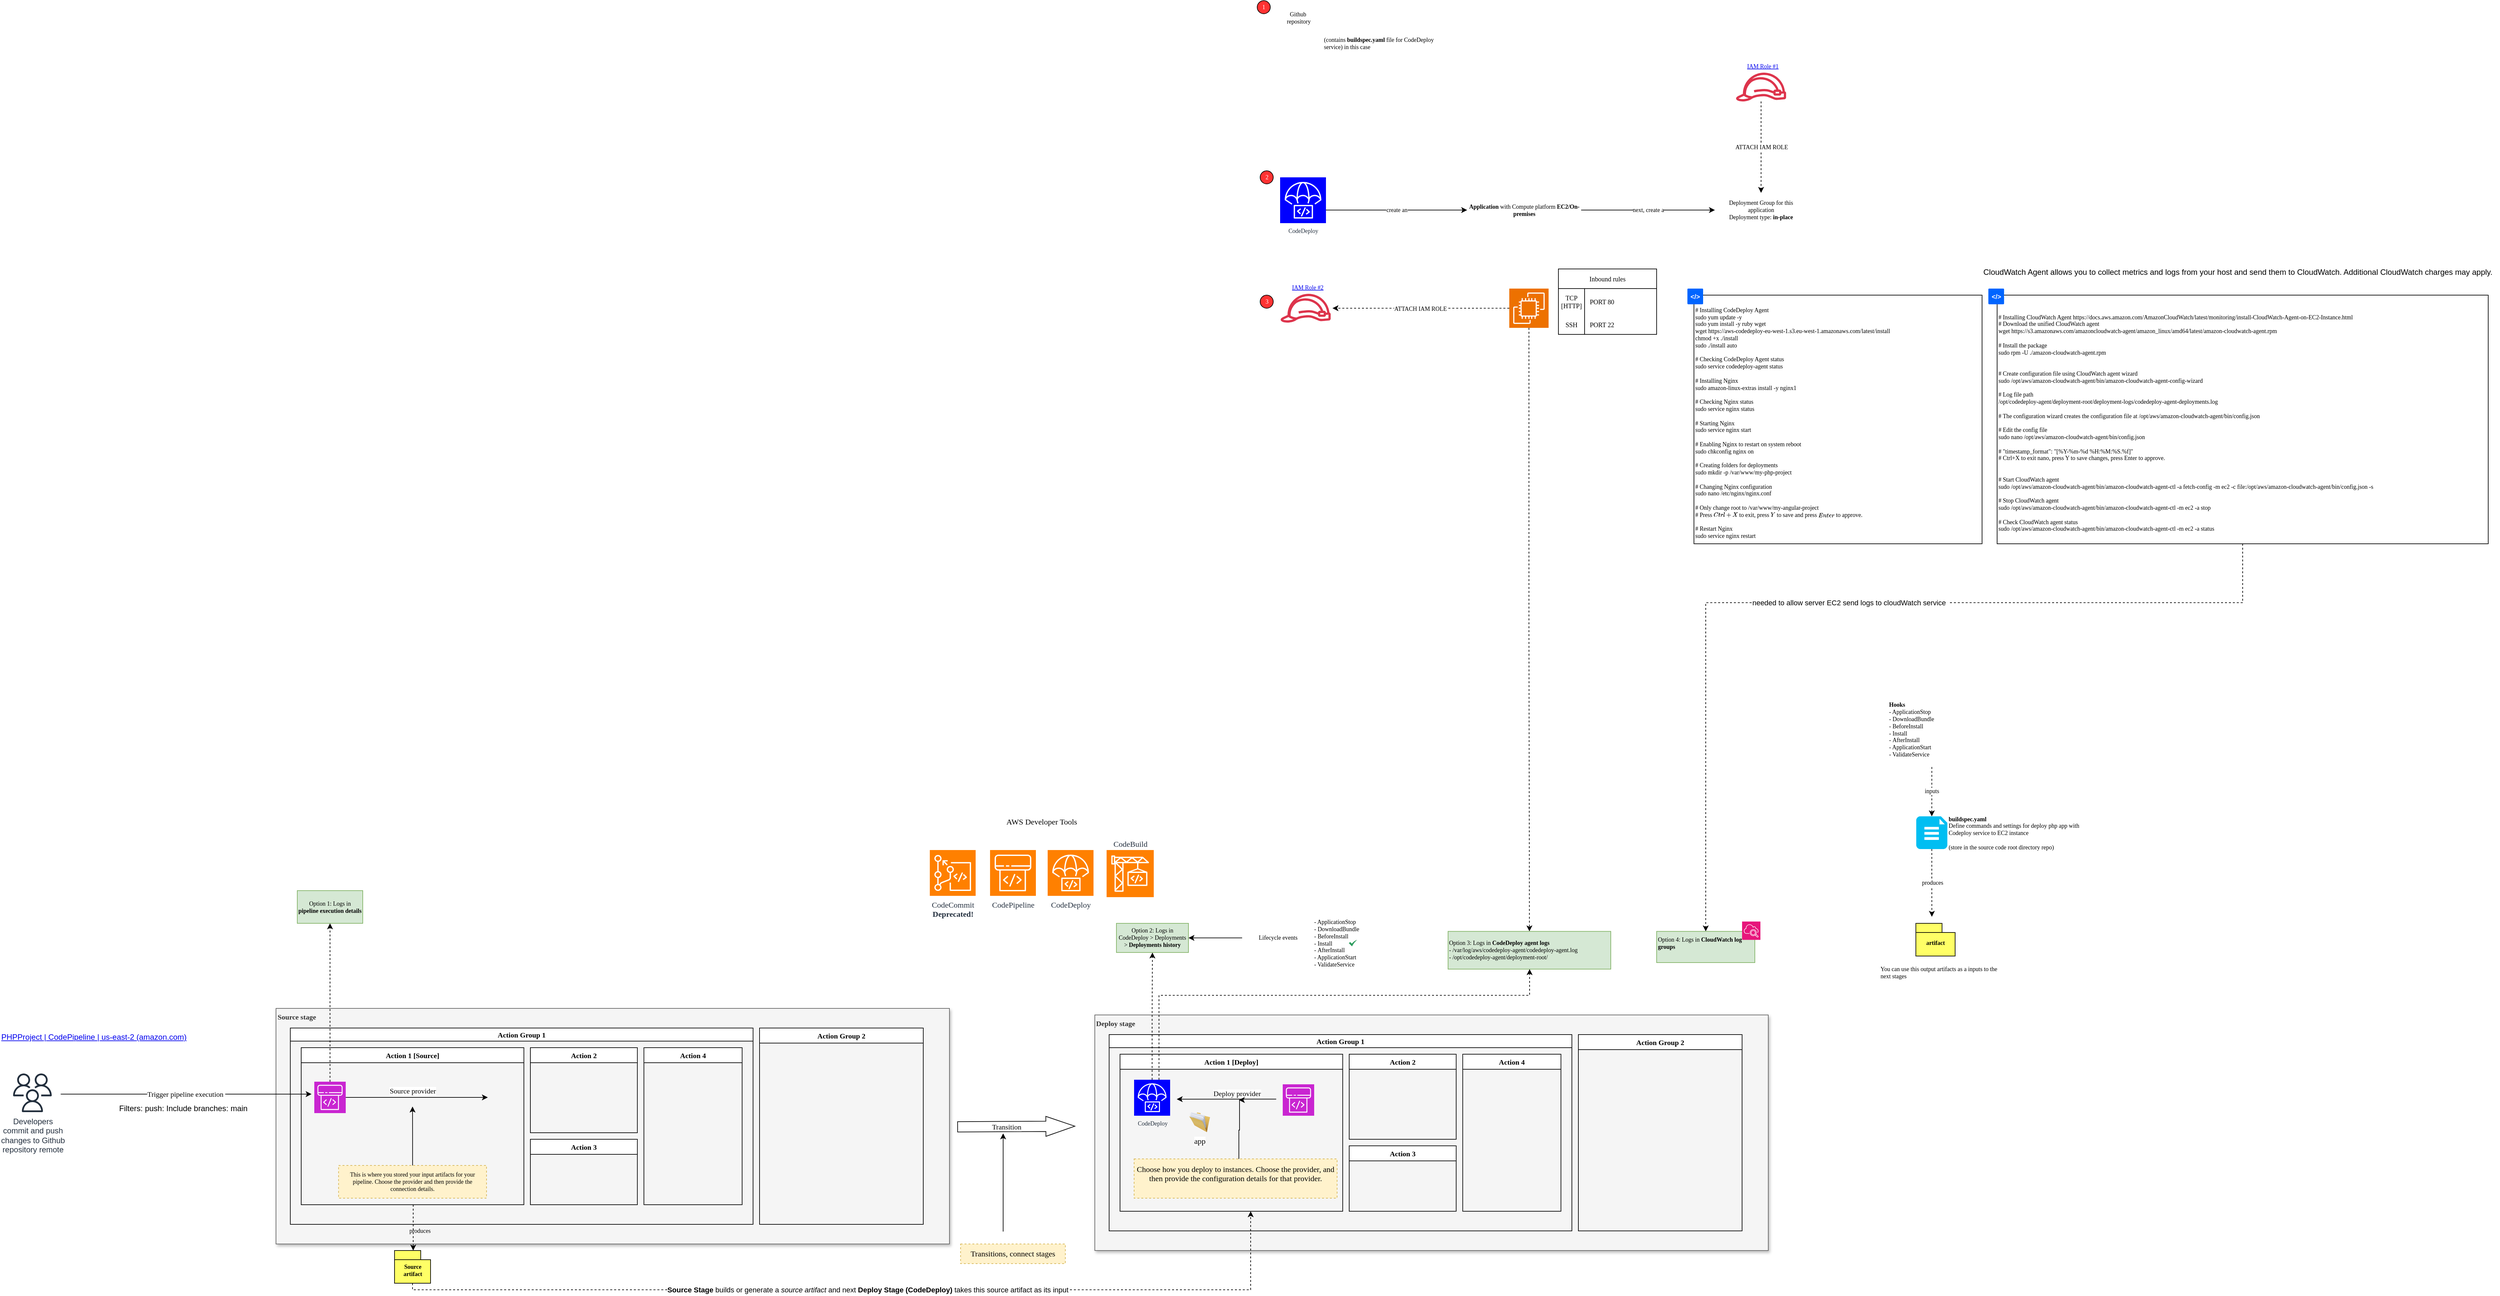 <mxfile version="24.7.15">
  <diagram name="Page-1" id="SmtfjlGd7zVZ5Am8PQ5m">
    <mxGraphModel dx="4880" dy="6075" grid="1" gridSize="10" guides="1" tooltips="1" connect="1" arrows="1" fold="1" page="1" pageScale="1" pageWidth="850" pageHeight="1100" math="0" shadow="0">
      <root>
        <mxCell id="0" />
        <mxCell id="1" parent="0" />
        <mxCell id="P6VSjZuAVvzGLbSlFFp3-1" value="&lt;b style=&quot;font-size: 11px;&quot;&gt;Source stage&lt;/b&gt;" style="rounded=0;whiteSpace=wrap;html=1;fillColor=#f5f5f5;verticalAlign=top;align=left;shadow=1;fontColor=#333333;strokeColor=#666666;fontFamily=Roboto Mono;fontSource=https%3A%2F%2Ffonts.googleapis.com%2Fcss%3Ffamily%3DRoboto%2BMono;fontSize=11;" parent="1" vertex="1">
          <mxGeometry x="211.5" y="-370" width="1028.5" height="360" as="geometry" />
        </mxCell>
        <mxCell id="P6VSjZuAVvzGLbSlFFp3-8" value="Transition" style="shape=flexArrow;endArrow=classic;html=1;rounded=0;endWidth=13.684;endSize=14.414;width=15.789;fontFamily=Roboto Mono;fontSource=https%3A%2F%2Ffonts.googleapis.com%2Fcss%3Ffamily%3DRoboto%2BMono;" parent="1" edge="1">
          <mxGeometry x="-0.167" width="50" height="50" relative="1" as="geometry">
            <mxPoint x="1252" y="-189" as="sourcePoint" />
            <mxPoint x="1432" y="-190" as="targetPoint" />
            <mxPoint as="offset" />
          </mxGeometry>
        </mxCell>
        <mxCell id="P6VSjZuAVvzGLbSlFFp3-9" style="edgeStyle=orthogonalEdgeStyle;rounded=0;orthogonalLoop=1;jettySize=auto;html=1;fontFamily=Roboto Mono;fontSource=https%3A%2F%2Ffonts.googleapis.com%2Fcss%3Ffamily%3DRoboto%2BMono;" parent="1" edge="1">
          <mxGeometry relative="1" as="geometry">
            <mxPoint x="1322" y="-179" as="targetPoint" />
            <mxPoint x="1322" y="-29.0" as="sourcePoint" />
          </mxGeometry>
        </mxCell>
        <mxCell id="P6VSjZuAVvzGLbSlFFp3-10" value="&lt;div&gt;Transitions, connect stages&lt;/div&gt;" style="text;html=1;align=center;verticalAlign=middle;whiteSpace=wrap;rounded=0;strokeColor=#d6b656;dashed=1;fillColor=#fff2cc;fontFamily=Roboto Mono;fontSource=https%3A%2F%2Ffonts.googleapis.com%2Fcss%3Ffamily%3DRoboto%2BMono;" parent="1" vertex="1">
          <mxGeometry x="1257" y="-10" width="160" height="30" as="geometry" />
        </mxCell>
        <mxCell id="P6VSjZuAVvzGLbSlFFp3-11" value="Trigger pipeline execution&amp;nbsp;" style="edgeStyle=orthogonalEdgeStyle;rounded=0;orthogonalLoop=1;jettySize=auto;html=1;fontFamily=Roboto Mono;fontSource=https%3A%2F%2Ffonts.googleapis.com%2Fcss%3Ffamily%3DRoboto%2BMono;" parent="1" edge="1">
          <mxGeometry relative="1" as="geometry">
            <mxPoint x="-117.307" y="-239" as="sourcePoint" />
            <mxPoint x="265.886" y="-239.043" as="targetPoint" />
          </mxGeometry>
        </mxCell>
        <mxCell id="P6VSjZuAVvzGLbSlFFp3-13" value="Action Group 1" style="swimlane;startSize=20;fontFamily=Roboto Mono;fontSource=https%3A%2F%2Ffonts.googleapis.com%2Fcss%3Ffamily%3DRoboto%2BMono;fontSize=11;" parent="1" vertex="1">
          <mxGeometry x="233.38" y="-340" width="706.7" height="300" as="geometry">
            <mxRectangle x="340" y="-110" width="50" height="40" as="alternateBounds" />
          </mxGeometry>
        </mxCell>
        <mxCell id="P6VSjZuAVvzGLbSlFFp3-14" value="Action 1 [Source]" style="swimlane;startSize=23;fontFamily=Roboto Mono;fontSource=https%3A%2F%2Ffonts.googleapis.com%2Fcss%3Ffamily%3DRoboto%2BMono;fontSize=11;" parent="P6VSjZuAVvzGLbSlFFp3-13" vertex="1">
          <mxGeometry x="16.62" y="30" width="340.08" height="240" as="geometry">
            <mxRectangle x="-170" y="-320" width="70" height="30" as="alternateBounds" />
          </mxGeometry>
        </mxCell>
        <mxCell id="P6VSjZuAVvzGLbSlFFp3-15" style="edgeStyle=orthogonalEdgeStyle;rounded=0;orthogonalLoop=1;jettySize=auto;html=1;fontFamily=Roboto Mono;fontSource=https%3A%2F%2Ffonts.googleapis.com%2Fcss%3Ffamily%3DRoboto%2BMono;fontSize=11;" parent="P6VSjZuAVvzGLbSlFFp3-14" source="P6VSjZuAVvzGLbSlFFp3-16" edge="1">
          <mxGeometry relative="1" as="geometry">
            <mxPoint x="170" y="90" as="targetPoint" />
          </mxGeometry>
        </mxCell>
        <mxCell id="P6VSjZuAVvzGLbSlFFp3-16" value="This is where you stored your input artifacts for your pipeline. Choose the provider and then provide the connection details." style="text;html=1;align=center;verticalAlign=middle;whiteSpace=wrap;rounded=0;strokeColor=#d6b656;dashed=1;fillColor=#fff2cc;fontFamily=Roboto Mono;fontSource=https%3A%2F%2Ffonts.googleapis.com%2Fcss%3Ffamily%3DRoboto%2BMono;fontSize=9;" parent="P6VSjZuAVvzGLbSlFFp3-14" vertex="1">
          <mxGeometry x="57.06" y="180" width="225.96" height="50" as="geometry" />
        </mxCell>
        <mxCell id="P6VSjZuAVvzGLbSlFFp3-17" value="" style="sketch=0;points=[[0,0,0],[0.25,0,0],[0.5,0,0],[0.75,0,0],[1,0,0],[0,1,0],[0.25,1,0],[0.5,1,0],[0.75,1,0],[1,1,0],[0,0.25,0],[0,0.5,0],[0,0.75,0],[1,0.25,0],[1,0.5,0],[1,0.75,0]];outlineConnect=0;fontColor=#232F3E;fillColor=#C925D1;strokeColor=#ffffff;dashed=0;verticalLabelPosition=bottom;verticalAlign=top;align=center;html=1;fontSize=11;fontStyle=0;aspect=fixed;shape=mxgraph.aws4.resourceIcon;resIcon=mxgraph.aws4.codepipeline;fontFamily=Roboto Mono;fontSource=https%3A%2F%2Ffonts.googleapis.com%2Fcss%3Ffamily%3DRoboto%2BMono;" parent="P6VSjZuAVvzGLbSlFFp3-14" vertex="1">
          <mxGeometry x="20" y="52" width="48" height="48" as="geometry" />
        </mxCell>
        <mxCell id="P6VSjZuAVvzGLbSlFFp3-18" value="Action 2" style="swimlane;startSize=23;fontFamily=Roboto Mono;fontSource=https%3A%2F%2Ffonts.googleapis.com%2Fcss%3Ffamily%3DRoboto%2BMono;fontSize=11;" parent="P6VSjZuAVvzGLbSlFFp3-13" vertex="1">
          <mxGeometry x="366.62" y="30" width="163.38" height="130" as="geometry">
            <mxRectangle x="-170" y="-320" width="70" height="30" as="alternateBounds" />
          </mxGeometry>
        </mxCell>
        <mxCell id="P6VSjZuAVvzGLbSlFFp3-19" value="Action 3" style="swimlane;startSize=23;fontFamily=Roboto Mono;fontSource=https%3A%2F%2Ffonts.googleapis.com%2Fcss%3Ffamily%3DRoboto%2BMono;fontSize=11;" parent="P6VSjZuAVvzGLbSlFFp3-13" vertex="1">
          <mxGeometry x="366.62" y="170" width="163.38" height="100" as="geometry">
            <mxRectangle x="-170" y="-320" width="70" height="30" as="alternateBounds" />
          </mxGeometry>
        </mxCell>
        <mxCell id="P6VSjZuAVvzGLbSlFFp3-20" value="Action 4" style="swimlane;startSize=23;fontFamily=Roboto Mono;fontSource=https%3A%2F%2Ffonts.googleapis.com%2Fcss%3Ffamily%3DRoboto%2BMono;fontSize=11;" parent="P6VSjZuAVvzGLbSlFFp3-13" vertex="1">
          <mxGeometry x="540" y="30" width="150" height="240" as="geometry">
            <mxRectangle x="-170" y="-320" width="70" height="30" as="alternateBounds" />
          </mxGeometry>
        </mxCell>
        <mxCell id="P6VSjZuAVvzGLbSlFFp3-21" value="Action Group 2" style="swimlane;startSize=23;fontFamily=Roboto Mono;fontSource=https%3A%2F%2Ffonts.googleapis.com%2Fcss%3Ffamily%3DRoboto%2BMono;fontSize=11;" parent="1" vertex="1">
          <mxGeometry x="950" y="-340" width="250" height="300" as="geometry" />
        </mxCell>
        <mxCell id="P6VSjZuAVvzGLbSlFFp3-30" value="&lt;b style=&quot;font-size: 11px;&quot;&gt;Deploy stage&lt;/b&gt;" style="rounded=0;whiteSpace=wrap;html=1;fillColor=#f5f5f5;verticalAlign=top;align=left;shadow=1;fontColor=#333333;strokeColor=#666666;fontFamily=Roboto Mono;fontSource=https%3A%2F%2Ffonts.googleapis.com%2Fcss%3Ffamily%3DRoboto%2BMono;fontSize=11;" parent="1" vertex="1">
          <mxGeometry x="1462" y="-360" width="1028.5" height="360" as="geometry" />
        </mxCell>
        <mxCell id="P6VSjZuAVvzGLbSlFFp3-31" value="Action Group 1" style="swimlane;startSize=20;fontFamily=Roboto Mono;fontSource=https%3A%2F%2Ffonts.googleapis.com%2Fcss%3Ffamily%3DRoboto%2BMono;fontSize=11;" parent="1" vertex="1">
          <mxGeometry x="1483.88" y="-330" width="706.7" height="300" as="geometry">
            <mxRectangle x="2761.88" y="-340" width="50" height="40" as="alternateBounds" />
          </mxGeometry>
        </mxCell>
        <mxCell id="P6VSjZuAVvzGLbSlFFp3-32" value="Action 1 [Deploy]" style="swimlane;startSize=23;fontFamily=Roboto Mono;fontSource=https%3A%2F%2Ffonts.googleapis.com%2Fcss%3Ffamily%3DRoboto%2BMono;fontSize=11;" parent="P6VSjZuAVvzGLbSlFFp3-31" vertex="1">
          <mxGeometry x="16.62" y="30" width="340.08" height="240" as="geometry">
            <mxRectangle x="16.62" y="30" width="70" height="30" as="alternateBounds" />
          </mxGeometry>
        </mxCell>
        <mxCell id="Hake8Oohp4ko4lwyJViI-4" value="CodeDeploy" style="sketch=0;points=[[0,0,0],[0.25,0,0],[0.5,0,0],[0.75,0,0],[1,0,0],[0,1,0],[0.25,1,0],[0.5,1,0],[0.75,1,0],[1,1,0],[0,0.25,0],[0,0.5,0],[0,0.75,0],[1,0.25,0],[1,0.5,0],[1,0.75,0]];outlineConnect=0;fontColor=#232F3E;fillColor=#0000FF;strokeColor=#ffffff;dashed=0;verticalLabelPosition=bottom;verticalAlign=top;align=center;html=1;fontSize=9;fontStyle=0;aspect=fixed;shape=mxgraph.aws4.resourceIcon;resIcon=mxgraph.aws4.codedeploy;fontFamily=Roboto Mono;fontSource=https%3A%2F%2Ffonts.googleapis.com%2Fcss%3Ffamily%3DRoboto%2BMono;" parent="P6VSjZuAVvzGLbSlFFp3-32" vertex="1">
          <mxGeometry x="21.5" y="39" width="55" height="55" as="geometry" />
        </mxCell>
        <mxCell id="P6VSjZuAVvzGLbSlFFp3-33" value="Action 2" style="swimlane;startSize=23;fontFamily=Roboto Mono;fontSource=https%3A%2F%2Ffonts.googleapis.com%2Fcss%3Ffamily%3DRoboto%2BMono;fontSize=11;" parent="P6VSjZuAVvzGLbSlFFp3-31" vertex="1">
          <mxGeometry x="366.62" y="30" width="163.38" height="130" as="geometry">
            <mxRectangle x="-170" y="-320" width="70" height="30" as="alternateBounds" />
          </mxGeometry>
        </mxCell>
        <mxCell id="P6VSjZuAVvzGLbSlFFp3-34" value="Action 3" style="swimlane;startSize=23;fontFamily=Roboto Mono;fontSource=https%3A%2F%2Ffonts.googleapis.com%2Fcss%3Ffamily%3DRoboto%2BMono;fontSize=11;" parent="P6VSjZuAVvzGLbSlFFp3-31" vertex="1">
          <mxGeometry x="366.62" y="170" width="163.38" height="100" as="geometry">
            <mxRectangle x="-170" y="-320" width="70" height="30" as="alternateBounds" />
          </mxGeometry>
        </mxCell>
        <mxCell id="P6VSjZuAVvzGLbSlFFp3-35" value="Action 4" style="swimlane;startSize=23;fontFamily=Roboto Mono;fontSource=https%3A%2F%2Ffonts.googleapis.com%2Fcss%3Ffamily%3DRoboto%2BMono;fontSize=11;" parent="P6VSjZuAVvzGLbSlFFp3-31" vertex="1">
          <mxGeometry x="540" y="30" width="150" height="240" as="geometry">
            <mxRectangle x="-170" y="-320" width="70" height="30" as="alternateBounds" />
          </mxGeometry>
        </mxCell>
        <mxCell id="P6VSjZuAVvzGLbSlFFp3-36" value="Action Group 2" style="swimlane;startSize=23;fontFamily=Roboto Mono;fontSource=https%3A%2F%2Ffonts.googleapis.com%2Fcss%3Ffamily%3DRoboto%2BMono;fontSize=11;" parent="1" vertex="1">
          <mxGeometry x="2200.5" y="-330" width="250" height="300" as="geometry" />
        </mxCell>
        <mxCell id="P6VSjZuAVvzGLbSlFFp3-37" value="Deploy provider" style="edgeStyle=orthogonalEdgeStyle;rounded=0;orthogonalLoop=1;jettySize=auto;html=1;fontFamily=Roboto Mono;fontSource=https%3A%2F%2Ffonts.googleapis.com%2Fcss%3Ffamily%3DRoboto%2BMono;" parent="1" edge="1">
          <mxGeometry x="-0.21" y="-9" relative="1" as="geometry">
            <mxPoint x="1739.01" y="-231.34" as="sourcePoint" />
            <mxPoint x="1587.084" y="-231.306" as="targetPoint" />
            <mxPoint as="offset" />
          </mxGeometry>
        </mxCell>
        <mxCell id="P6VSjZuAVvzGLbSlFFp3-38" value="" style="sketch=0;points=[[0,0,0],[0.25,0,0],[0.5,0,0],[0.75,0,0],[1,0,0],[0,1,0],[0.25,1,0],[0.5,1,0],[0.75,1,0],[1,1,0],[0,0.25,0],[0,0.5,0],[0,0.75,0],[1,0.25,0],[1,0.5,0],[1,0.75,0]];outlineConnect=0;fontColor=#232F3E;fillColor=#C925D1;strokeColor=#ffffff;dashed=0;verticalLabelPosition=bottom;verticalAlign=top;align=center;html=1;fontSize=12;fontStyle=0;aspect=fixed;shape=mxgraph.aws4.resourceIcon;resIcon=mxgraph.aws4.codepipeline;fontFamily=Roboto Mono;fontSource=https%3A%2F%2Ffonts.googleapis.com%2Fcss%3Ffamily%3DRoboto%2BMono;" parent="1" vertex="1">
          <mxGeometry x="1749" y="-254" width="48" height="48" as="geometry" />
        </mxCell>
        <mxCell id="P6VSjZuAVvzGLbSlFFp3-39" style="edgeStyle=orthogonalEdgeStyle;rounded=0;orthogonalLoop=1;jettySize=auto;html=1;fontFamily=Roboto Mono;fontSource=https%3A%2F%2Ffonts.googleapis.com%2Fcss%3Ffamily%3DRoboto%2BMono;" parent="1" source="P6VSjZuAVvzGLbSlFFp3-40" edge="1">
          <mxGeometry relative="1" as="geometry">
            <mxPoint x="1682" y="-230" as="targetPoint" />
            <Array as="points">
              <mxPoint x="1682" y="-184" />
              <mxPoint x="1683" y="-184" />
              <mxPoint x="1683" y="-230" />
            </Array>
          </mxGeometry>
        </mxCell>
        <mxCell id="P6VSjZuAVvzGLbSlFFp3-40" value="&lt;div&gt;Choose how you deploy to instances. Choose the provider, and then provide the configuration details for that provider.&lt;/div&gt;&lt;div&gt;&lt;br&gt;&lt;/div&gt;" style="text;html=1;align=center;verticalAlign=middle;whiteSpace=wrap;rounded=0;strokeColor=#d6b656;dashed=1;fillColor=#fff2cc;fontFamily=Roboto Mono;fontSource=https%3A%2F%2Ffonts.googleapis.com%2Fcss%3Ffamily%3DRoboto%2BMono;" parent="1" vertex="1">
          <mxGeometry x="1522" y="-140" width="310" height="60" as="geometry" />
        </mxCell>
        <mxCell id="P6VSjZuAVvzGLbSlFFp3-41" value="app" style="image;html=1;image=img/lib/clip_art/general/Full_Folder_128x128.png;fontFamily=Roboto Mono;fontSource=https%3A%2F%2Ffonts.googleapis.com%2Fcss%3Ffamily%3DRoboto%2BMono;" parent="1" vertex="1">
          <mxGeometry x="1602" y="-211.87" width="40" height="31" as="geometry" />
        </mxCell>
        <mxCell id="P6VSjZuAVvzGLbSlFFp3-43" value="CodeBuild" style="sketch=0;points=[[0,0,0],[0.25,0,0],[0.5,0,0],[0.75,0,0],[1,0,0],[0,1,0],[0.25,1,0],[0.5,1,0],[0.75,1,0],[1,1,0],[0,0.25,0],[0,0.5,0],[0,0.75,0],[1,0.25,0],[1,0.5,0],[1,0.75,0]];outlineConnect=0;fontColor=#232F3E;fillColor=#FF8000;strokeColor=#ffffff;dashed=0;verticalLabelPosition=top;verticalAlign=bottom;align=center;html=1;fontSize=12;fontStyle=0;aspect=fixed;shape=mxgraph.aws4.resourceIcon;resIcon=mxgraph.aws4.codebuild;fontFamily=Roboto Mono;fontSource=https%3A%2F%2Ffonts.googleapis.com%2Fcss%3Ffamily%3DRoboto%2BMono;horizontal=1;labelPosition=center;" parent="1" vertex="1">
          <mxGeometry x="1480" y="-612" width="72" height="72" as="geometry" />
        </mxCell>
        <mxCell id="P6VSjZuAVvzGLbSlFFp3-44" value="CodeCommit&lt;div&gt;&lt;b&gt;Deprecated!&lt;/b&gt;&lt;/div&gt;" style="sketch=0;points=[[0,0,0],[0.25,0,0],[0.5,0,0],[0.75,0,0],[1,0,0],[0,1,0],[0.25,1,0],[0.5,1,0],[0.75,1,0],[1,1,0],[0,0.25,0],[0,0.5,0],[0,0.75,0],[1,0.25,0],[1,0.5,0],[1,0.75,0]];outlineConnect=0;fontColor=#232F3E;fillColor=#FF8000;strokeColor=#ffffff;dashed=0;verticalLabelPosition=bottom;verticalAlign=top;align=center;html=1;fontSize=12;fontStyle=0;aspect=fixed;shape=mxgraph.aws4.resourceIcon;resIcon=mxgraph.aws4.codecommit;fontFamily=Roboto Mono;fontSource=https%3A%2F%2Ffonts.googleapis.com%2Fcss%3Ffamily%3DRoboto%2BMono;" parent="1" vertex="1">
          <mxGeometry x="1210" y="-612" width="70" height="70" as="geometry" />
        </mxCell>
        <mxCell id="P6VSjZuAVvzGLbSlFFp3-45" value="CodeDeploy" style="sketch=0;points=[[0,0,0],[0.25,0,0],[0.5,0,0],[0.75,0,0],[1,0,0],[0,1,0],[0.25,1,0],[0.5,1,0],[0.75,1,0],[1,1,0],[0,0.25,0],[0,0.5,0],[0,0.75,0],[1,0.25,0],[1,0.5,0],[1,0.75,0]];outlineConnect=0;fontColor=#232F3E;fillColor=#FF8000;strokeColor=#ffffff;dashed=0;verticalLabelPosition=bottom;verticalAlign=top;align=center;html=1;fontSize=12;fontStyle=0;aspect=fixed;shape=mxgraph.aws4.resourceIcon;resIcon=mxgraph.aws4.codedeploy;fontFamily=Roboto Mono;fontSource=https%3A%2F%2Ffonts.googleapis.com%2Fcss%3Ffamily%3DRoboto%2BMono;" parent="1" vertex="1">
          <mxGeometry x="1390" y="-612" width="70" height="70" as="geometry" />
        </mxCell>
        <mxCell id="P6VSjZuAVvzGLbSlFFp3-46" value="CodePipeline" style="sketch=0;points=[[0,0,0],[0.25,0,0],[0.5,0,0],[0.75,0,0],[1,0,0],[0,1,0],[0.25,1,0],[0.5,1,0],[0.75,1,0],[1,1,0],[0,0.25,0],[0,0.5,0],[0,0.75,0],[1,0.25,0],[1,0.5,0],[1,0.75,0]];outlineConnect=0;fontColor=#232F3E;fillColor=#FF8000;strokeColor=#ffffff;dashed=0;verticalLabelPosition=bottom;verticalAlign=top;align=center;html=1;fontSize=12;fontStyle=0;aspect=fixed;shape=mxgraph.aws4.resourceIcon;resIcon=mxgraph.aws4.codepipeline;fontFamily=Roboto Mono;fontSource=https%3A%2F%2Ffonts.googleapis.com%2Fcss%3Ffamily%3DRoboto%2BMono;" parent="1" vertex="1">
          <mxGeometry x="1302" y="-612" width="70" height="70" as="geometry" />
        </mxCell>
        <mxCell id="P6VSjZuAVvzGLbSlFFp3-47" value="AWS Developer Tools" style="text;html=1;align=center;verticalAlign=middle;whiteSpace=wrap;rounded=0;fontFamily=Roboto Mono;fontSource=https%3A%2F%2Ffonts.googleapis.com%2Fcss%3Ffamily%3DRoboto%2BMono;" parent="1" vertex="1">
          <mxGeometry x="1242" y="-670" width="278" height="30" as="geometry" />
        </mxCell>
        <mxCell id="P6VSjZuAVvzGLbSlFFp3-48" value="" style="shape=image;html=1;verticalAlign=bottom;verticalLabelPosition=top;labelBackgroundColor=none;imageAspect=0;aspect=fixed;image=https://cdn1.iconfinder.com/data/icons/picons-social/57/github_rounded-128.png;labelPosition=center;align=center;fontFamily=Roboto Mono;fontSource=https%3A%2F%2Ffonts.googleapis.com%2Fcss%3Ffamily%3DRoboto%2BMono;fontSize=9;" parent="1" vertex="1">
          <mxGeometry x="535" y="-256.5" width="45" height="45" as="geometry" />
        </mxCell>
        <mxCell id="P6VSjZuAVvzGLbSlFFp3-49" value="Developers&lt;div&gt;commit and push&lt;/div&gt;&lt;div&gt;changes to Github&lt;/div&gt;&lt;div&gt;repository remote&lt;/div&gt;" style="sketch=0;outlineConnect=0;fontColor=#232F3E;gradientColor=none;fillColor=#232F3D;strokeColor=none;dashed=0;verticalLabelPosition=bottom;verticalAlign=top;align=center;html=1;fontSize=12;fontStyle=0;aspect=fixed;pointerEvents=1;shape=mxgraph.aws4.users;" parent="1" vertex="1">
          <mxGeometry x="-190" y="-270.5" width="59" height="59" as="geometry" />
        </mxCell>
        <mxCell id="P6VSjZuAVvzGLbSlFFp3-50" value="Source provider" style="edgeStyle=orthogonalEdgeStyle;rounded=0;orthogonalLoop=1;jettySize=auto;html=1;exitX=1;exitY=0.5;exitDx=0;exitDy=0;exitPerimeter=0;fontFamily=Roboto Mono;fontSource=https%3A%2F%2Ffonts.googleapis.com%2Fcss%3Ffamily%3DRoboto%2BMono;fontSize=11;entryX=0;entryY=0.5;entryDx=0;entryDy=0;" parent="1" source="P6VSjZuAVvzGLbSlFFp3-17" target="P6VSjZuAVvzGLbSlFFp3-48" edge="1">
          <mxGeometry x="-0.066" y="10" relative="1" as="geometry">
            <mxPoint x="318.08" y="-238" as="targetPoint" />
            <mxPoint x="508.08" y="-238" as="sourcePoint" />
            <mxPoint as="offset" />
          </mxGeometry>
        </mxCell>
        <mxCell id="P6VSjZuAVvzGLbSlFFp3-51" value="Filters: push: Include branches: main" style="text;html=1;align=left;verticalAlign=middle;whiteSpace=wrap;rounded=0;dashed=1;strokeColor=none;" parent="1" vertex="1">
          <mxGeometry x="-30" y="-222.37" width="200" height="10.87" as="geometry" />
        </mxCell>
        <mxCell id="P6VSjZuAVvzGLbSlFFp3-52" style="edgeStyle=orthogonalEdgeStyle;rounded=0;orthogonalLoop=1;jettySize=auto;html=1;dashed=1;exitX=0.5;exitY=0;exitDx=0;exitDy=0;exitPerimeter=0;" parent="1" source="Hake8Oohp4ko4lwyJViI-4" target="P6VSjZuAVvzGLbSlFFp3-70" edge="1">
          <mxGeometry relative="1" as="geometry">
            <mxPoint x="1550.04" y="-270.5" as="sourcePoint" />
          </mxGeometry>
        </mxCell>
        <mxCell id="P6VSjZuAVvzGLbSlFFp3-54" value="&lt;span style=&quot;background-color: initial;&quot;&gt;(contains&amp;nbsp;&lt;/span&gt;&lt;b style=&quot;background-color: initial;&quot;&gt;buildspec.yaml&amp;nbsp;&lt;/b&gt;&lt;span style=&quot;background-color: initial;&quot;&gt;file for CodeDeploy service) in this case&amp;nbsp;&lt;/span&gt;" style="text;html=1;align=left;verticalAlign=middle;whiteSpace=wrap;rounded=0;fontSize=9;fontFamily=Roboto Mono;fontSource=https%3A%2F%2Ffonts.googleapis.com%2Fcss%3Ffamily%3DRoboto%2BMono;" parent="1" vertex="1">
          <mxGeometry x="1810" y="-1865" width="190" height="40" as="geometry" />
        </mxCell>
        <mxCell id="P6VSjZuAVvzGLbSlFFp3-58" value="inputs" style="edgeStyle=orthogonalEdgeStyle;rounded=0;orthogonalLoop=1;jettySize=auto;html=1;dashed=1;startArrow=classic;startFill=1;endArrow=none;endFill=0;fontFamily=Roboto Mono;fontSource=https%3A%2F%2Ffonts.googleapis.com%2Fcss%3Ffamily%3DRoboto%2BMono;fontSize=9;" parent="1" source="P6VSjZuAVvzGLbSlFFp3-60" target="P6VSjZuAVvzGLbSlFFp3-61" edge="1">
          <mxGeometry relative="1" as="geometry" />
        </mxCell>
        <mxCell id="P6VSjZuAVvzGLbSlFFp3-59" value="produces" style="edgeStyle=orthogonalEdgeStyle;rounded=0;orthogonalLoop=1;jettySize=auto;html=1;dashed=1;fontFamily=Roboto Mono;fontSource=https%3A%2F%2Ffonts.googleapis.com%2Fcss%3Ffamily%3DRoboto%2BMono;fontSize=9;" parent="1" source="P6VSjZuAVvzGLbSlFFp3-60" edge="1">
          <mxGeometry relative="1" as="geometry">
            <mxPoint x="2740.342" y="-510" as="targetPoint" />
          </mxGeometry>
        </mxCell>
        <mxCell id="P6VSjZuAVvzGLbSlFFp3-60" value="&lt;b style=&quot;font-size: 9px;&quot;&gt;buildspec.yaml&lt;/b&gt;&lt;div style=&quot;font-size: 9px;&quot;&gt;Define commands and settings for deploy php app with&amp;nbsp;&lt;/div&gt;&lt;div style=&quot;font-size: 9px;&quot;&gt;Codeploy service to EC2 instance&lt;/div&gt;&lt;div style=&quot;font-size: 9px;&quot;&gt;&amp;nbsp;&lt;/div&gt;&lt;div style=&quot;font-size: 9px;&quot;&gt;(store in the source code root directory repo)&lt;/div&gt;" style="verticalLabelPosition=middle;html=1;verticalAlign=middle;align=left;strokeColor=none;fillColor=#00BEF2;shape=mxgraph.azure.file_2;pointerEvents=1;labelPosition=right;fontFamily=Roboto Mono;fontSource=https%3A%2F%2Ffonts.googleapis.com%2Fcss%3Ffamily%3DRoboto%2BMono;fontSize=9;" parent="1" vertex="1">
          <mxGeometry x="2716.5" y="-663.5" width="47.5" height="50" as="geometry" />
        </mxCell>
        <mxCell id="P6VSjZuAVvzGLbSlFFp3-61" value="&lt;div style=&quot;font-size: 9px;&quot;&gt;&lt;b style=&quot;font-size: 9px;&quot;&gt;Hooks&lt;/b&gt;&lt;/div&gt;- ApplicationStop&lt;div style=&quot;font-size: 9px;&quot;&gt;- DownloadBundle&lt;/div&gt;&lt;div style=&quot;font-size: 9px;&quot;&gt;- BeforeInstall&lt;/div&gt;&lt;div style=&quot;font-size: 9px;&quot;&gt;- Install&lt;/div&gt;&lt;div style=&quot;font-size: 9px;&quot;&gt;-&amp;nbsp;AfterInstall&lt;/div&gt;&lt;div style=&quot;font-size: 9px;&quot;&gt;- ApplicationStart&lt;/div&gt;&lt;div style=&quot;font-size: 9px;&quot;&gt;- ValidateService&lt;/div&gt;" style="text;html=1;align=left;verticalAlign=middle;whiteSpace=wrap;rounded=0;fontFamily=Roboto Mono;fontSource=https%3A%2F%2Ffonts.googleapis.com%2Fcss%3Ffamily%3DRoboto%2BMono;fontSize=9;" parent="1" vertex="1">
          <mxGeometry x="2672.56" y="-850" width="135.37" height="108.5" as="geometry" />
        </mxCell>
        <mxCell id="P6VSjZuAVvzGLbSlFFp3-63" value="&lt;div&gt;&lt;span style=&quot;background-color: initial;&quot;&gt;artifact&lt;/span&gt;&lt;br&gt;&lt;/div&gt;" style="shape=folder;fontStyle=1;spacingTop=10;tabWidth=40;tabHeight=14;tabPosition=left;html=1;whiteSpace=wrap;fillColor=#FFFF66;fontFamily=Roboto Mono;fontSource=https%3A%2F%2Ffonts.googleapis.com%2Fcss%3Ffamily%3DRoboto%2BMono;fontSize=9;" parent="1" vertex="1">
          <mxGeometry x="2715.88" y="-500" width="60" height="50" as="geometry" />
        </mxCell>
        <mxCell id="P6VSjZuAVvzGLbSlFFp3-64" value="You can use this output artifacts as a inputs to the next stages" style="text;html=1;align=left;verticalAlign=middle;whiteSpace=wrap;rounded=0;fontFamily=Roboto Mono;fontSource=https%3A%2F%2Ffonts.googleapis.com%2Fcss%3Ffamily%3DRoboto%2BMono;fontSize=9;" parent="1" vertex="1">
          <mxGeometry x="2660" y="-440" width="190.62" height="30" as="geometry" />
        </mxCell>
        <mxCell id="P6VSjZuAVvzGLbSlFFp3-68" value="Option 1: Logs in&lt;div style=&quot;font-size: 9px;&quot;&gt;&lt;b&gt;pipeline execution details&lt;/b&gt;&lt;/div&gt;" style="text;html=1;align=center;verticalAlign=middle;whiteSpace=wrap;rounded=0;fontSize=9;fontFamily=Roboto Mono;fontSource=https%3A%2F%2Ffonts.googleapis.com%2Fcss%3Ffamily%3DRoboto%2BMono;fillColor=#d5e8d4;strokeColor=#82b366;" parent="1" vertex="1">
          <mxGeometry x="244" y="-550" width="100" height="50" as="geometry" />
        </mxCell>
        <mxCell id="P6VSjZuAVvzGLbSlFFp3-69" style="edgeStyle=orthogonalEdgeStyle;rounded=0;orthogonalLoop=1;jettySize=auto;html=1;entryX=0.5;entryY=1;entryDx=0;entryDy=0;dashed=1;" parent="1" source="P6VSjZuAVvzGLbSlFFp3-17" target="P6VSjZuAVvzGLbSlFFp3-68" edge="1">
          <mxGeometry relative="1" as="geometry" />
        </mxCell>
        <mxCell id="P6VSjZuAVvzGLbSlFFp3-70" value="Option 2: Logs in&lt;div style=&quot;font-size: 9px;&quot;&gt;CodeDeploy &amp;gt; Deployments &amp;gt; &lt;b&gt;Deployments history&lt;/b&gt;&lt;/div&gt;" style="text;html=1;align=center;verticalAlign=middle;whiteSpace=wrap;rounded=0;fontSize=9;fontFamily=Roboto Mono;fontSource=https%3A%2F%2Ffonts.googleapis.com%2Fcss%3Ffamily%3DRoboto%2BMono;fillColor=#d5e8d4;strokeColor=#82b366;" parent="1" vertex="1">
          <mxGeometry x="1495" y="-500" width="110" height="44.57" as="geometry" />
        </mxCell>
        <mxCell id="P6VSjZuAVvzGLbSlFFp3-72" value="Github&amp;nbsp;&lt;div style=&quot;font-size: 9px;&quot;&gt;repository&lt;/div&gt;" style="shape=image;html=1;verticalAlign=bottom;verticalLabelPosition=top;labelBackgroundColor=none;imageAspect=0;aspect=fixed;image=https://cdn1.iconfinder.com/data/icons/picons-social/57/github_rounded-128.png;labelPosition=center;align=center;fontFamily=Roboto Mono;fontSource=https%3A%2F%2Ffonts.googleapis.com%2Fcss%3Ffamily%3DRoboto%2BMono;fontSize=9;" parent="1" vertex="1">
          <mxGeometry x="1750" y="-1870" width="45" height="45" as="geometry" />
        </mxCell>
        <mxCell id="P6VSjZuAVvzGLbSlFFp3-73" value="&lt;b&gt;Source Stage &lt;/b&gt;builds or generate a &lt;i&gt;source artifact&lt;/i&gt; and next &lt;b&gt;Deploy&amp;nbsp;Stage (CodeDeploy) &lt;/b&gt;takes this source artifact as its input" style="edgeStyle=orthogonalEdgeStyle;rounded=0;orthogonalLoop=1;jettySize=auto;html=1;exitX=0.5;exitY=1;exitDx=0;exitDy=0;dashed=1;" parent="1" source="P6VSjZuAVvzGLbSlFFp3-75" edge="1">
          <mxGeometry relative="1" as="geometry">
            <mxPoint x="420.0" y="40" as="sourcePoint" />
            <mxPoint x="1700" y="-60" as="targetPoint" />
            <Array as="points">
              <mxPoint x="420" y="60" />
              <mxPoint x="1700" y="60" />
            </Array>
          </mxGeometry>
        </mxCell>
        <mxCell id="P6VSjZuAVvzGLbSlFFp3-74" value="produces" style="edgeStyle=orthogonalEdgeStyle;rounded=0;orthogonalLoop=1;jettySize=auto;html=1;exitX=0.5;exitY=1;exitDx=0;exitDy=0;dashed=1;labelBackgroundColor=none;fontSize=9;fontFamily=Roboto Mono;fontSource=https%3A%2F%2Ffonts.googleapis.com%2Fcss%3Ffamily%3DRoboto%2BMono;" parent="1" edge="1">
          <mxGeometry x="0.143" y="10" relative="1" as="geometry">
            <mxPoint x="421.04" y="-70" as="sourcePoint" />
            <mxPoint x="421.04" as="targetPoint" />
            <Array as="points" />
            <mxPoint as="offset" />
          </mxGeometry>
        </mxCell>
        <mxCell id="P6VSjZuAVvzGLbSlFFp3-75" value="&lt;div&gt;Source&lt;/div&gt;artifact" style="shape=folder;fontStyle=1;spacingTop=10;tabWidth=40;tabHeight=14;tabPosition=left;html=1;whiteSpace=wrap;fillColor=#FFFF66;fontFamily=Roboto Mono;fontSource=https%3A%2F%2Ffonts.googleapis.com%2Fcss%3Ffamily%3DRoboto%2BMono;fontSize=9;" parent="1" vertex="1">
          <mxGeometry x="392.54" width="55" height="50" as="geometry" />
        </mxCell>
        <mxCell id="OZgBlnHVena3t2A3xkZh-2" style="edgeStyle=elbowEdgeStyle;rounded=0;orthogonalLoop=1;jettySize=auto;html=1;dashed=1;fontSize=9;fontFamily=Roboto Mono;fontSource=https%3A%2F%2Ffonts.googleapis.com%2Fcss%3Ffamily%3DRoboto%2BMono;exitX=0;exitY=0.5;exitDx=0;exitDy=0;exitPerimeter=0;" parent="1" source="OZgBlnHVena3t2A3xkZh-1" edge="1">
          <mxGeometry relative="1" as="geometry">
            <mxPoint x="2080" y="-1440" as="sourcePoint" />
            <mxPoint x="1825" y="-1440" as="targetPoint" />
            <Array as="points">
              <mxPoint x="1875" y="-1460" />
            </Array>
          </mxGeometry>
        </mxCell>
        <mxCell id="OZgBlnHVena3t2A3xkZh-4" value="ATTACH IAM ROLE" style="edgeLabel;html=1;align=center;verticalAlign=middle;resizable=0;points=[];fontSize=9;fontFamily=Roboto Mono;fontSource=https%3A%2F%2Ffonts.googleapis.com%2Fcss%3Ffamily%3DRoboto%2BMono;" parent="OZgBlnHVena3t2A3xkZh-2" vertex="1" connectable="0">
          <mxGeometry x="0.006" y="1" relative="1" as="geometry">
            <mxPoint as="offset" />
          </mxGeometry>
        </mxCell>
        <mxCell id="VzUWOFUjQTI8E_afeObP-3" style="edgeStyle=orthogonalEdgeStyle;rounded=0;orthogonalLoop=1;jettySize=auto;html=1;dashed=1;" parent="1" source="OZgBlnHVena3t2A3xkZh-1" target="VzUWOFUjQTI8E_afeObP-2" edge="1">
          <mxGeometry relative="1" as="geometry" />
        </mxCell>
        <mxCell id="OZgBlnHVena3t2A3xkZh-1" value="" style="sketch=0;points=[[0,0,0],[0.25,0,0],[0.5,0,0],[0.75,0,0],[1,0,0],[0,1,0],[0.25,1,0],[0.5,1,0],[0.75,1,0],[1,1,0],[0,0.25,0],[0,0.5,0],[0,0.75,0],[1,0.25,0],[1,0.5,0],[1,0.75,0]];outlineConnect=0;fontColor=#232F3E;fillColor=#ED7100;strokeColor=#ffffff;dashed=0;verticalLabelPosition=bottom;verticalAlign=top;align=center;html=1;fontSize=9;fontStyle=0;aspect=fixed;shape=mxgraph.aws4.resourceIcon;resIcon=mxgraph.aws4.ec2;fontFamily=Roboto Mono;fontSource=https%3A%2F%2Ffonts.googleapis.com%2Fcss%3Ffamily%3DRoboto%2BMono;labelPosition=center;textDirection=vertical-lr;" parent="1" vertex="1">
          <mxGeometry x="2095" y="-1470" width="60" height="60" as="geometry" />
        </mxCell>
        <mxCell id="OZgBlnHVena3t2A3xkZh-15" value="&lt;div style=&quot;font-size: 9px;&quot;&gt;&lt;br&gt;&lt;/div&gt;&lt;div style=&quot;font-size: 9px;&quot;&gt;&lt;br&gt;&lt;/div&gt;&lt;div style=&quot;font-size: 9px;&quot;&gt;# Installing CodeDeploy Agent&lt;/div&gt;&lt;div style=&quot;font-size: 9px;&quot;&gt;sudo yum update -y&lt;/div&gt;&lt;div style=&quot;font-size: 9px;&quot;&gt;sudo yum install -y ruby wget&lt;/div&gt;&lt;div style=&quot;font-size: 9px;&quot;&gt;wget https://aws-codedeploy-eu-west-1.s3.eu-west-1.amazonaws.com/latest/install&lt;/div&gt;&lt;div style=&quot;font-size: 9px;&quot;&gt;chmod +x ./install&lt;/div&gt;&lt;div style=&quot;font-size: 9px;&quot;&gt;sudo ./install auto&lt;/div&gt;&lt;div style=&quot;font-size: 9px;&quot;&gt;&lt;br style=&quot;font-size: 9px;&quot;&gt;&lt;/div&gt;&lt;div style=&quot;font-size: 9px;&quot;&gt;# Checking CodeDeploy Agent status&lt;/div&gt;&lt;div style=&quot;font-size: 9px;&quot;&gt;sudo service codedeploy-agent status&lt;/div&gt;&lt;div style=&quot;font-size: 9px;&quot;&gt;&lt;br style=&quot;font-size: 9px;&quot;&gt;&lt;/div&gt;&lt;div style=&quot;font-size: 9px;&quot;&gt;# Installing Nginx&lt;/div&gt;&lt;div style=&quot;font-size: 9px;&quot;&gt;sudo amazon-linux-extras install -y nginx1&lt;/div&gt;&lt;div style=&quot;font-size: 9px;&quot;&gt;&lt;br style=&quot;font-size: 9px;&quot;&gt;&lt;/div&gt;&lt;div style=&quot;font-size: 9px;&quot;&gt;# Checking Nginx status&lt;/div&gt;&lt;div style=&quot;font-size: 9px;&quot;&gt;sudo service nginx status&lt;/div&gt;&lt;div style=&quot;font-size: 9px;&quot;&gt;&lt;br style=&quot;font-size: 9px;&quot;&gt;&lt;/div&gt;&lt;div style=&quot;font-size: 9px;&quot;&gt;# Starting Nginx&lt;/div&gt;&lt;div style=&quot;font-size: 9px;&quot;&gt;sudo service nginx start&lt;/div&gt;&lt;div style=&quot;font-size: 9px;&quot;&gt;&lt;br style=&quot;font-size: 9px;&quot;&gt;&lt;/div&gt;&lt;div style=&quot;font-size: 9px;&quot;&gt;# Enabling Nginx to restart on system reboot&lt;/div&gt;&lt;div style=&quot;font-size: 9px;&quot;&gt;sudo chkconfig nginx on&lt;/div&gt;&lt;div style=&quot;font-size: 9px;&quot;&gt;&lt;br style=&quot;font-size: 9px;&quot;&gt;&lt;/div&gt;&lt;div style=&quot;font-size: 9px;&quot;&gt;# Creating folders for deployments&lt;/div&gt;&lt;div style=&quot;font-size: 9px;&quot;&gt;sudo mkdir -p /var/www/my-php-project&lt;/div&gt;&lt;div style=&quot;font-size: 9px;&quot;&gt;&lt;br style=&quot;font-size: 9px;&quot;&gt;&lt;/div&gt;&lt;div style=&quot;font-size: 9px;&quot;&gt;# Changing Nginx configuration&lt;/div&gt;&lt;div style=&quot;font-size: 9px;&quot;&gt;sudo nano /etc/nginx/nginx.conf&lt;/div&gt;&lt;div style=&quot;font-size: 9px;&quot;&gt;&lt;br style=&quot;font-size: 9px;&quot;&gt;&lt;/div&gt;&lt;div style=&quot;font-size: 9px;&quot;&gt;# Only change root to /var/www/my-angular-project&lt;/div&gt;&lt;div style=&quot;font-size: 9px;&quot;&gt;# Press `Ctrl + X` to exit, press `Y` to save and press `Enter` to approve.&lt;/div&gt;&lt;div style=&quot;font-size: 9px;&quot;&gt;&lt;br style=&quot;font-size: 9px;&quot;&gt;&lt;/div&gt;&lt;div style=&quot;font-size: 9px;&quot;&gt;# Restart Nginx&lt;/div&gt;&lt;div style=&quot;font-size: 9px;&quot;&gt;sudo service nginx restart&lt;/div&gt;&lt;div style=&quot;font-size: 9px;&quot;&gt;&lt;br style=&quot;font-size: 9px;&quot;&gt;&lt;/div&gt;" style="rounded=0;whiteSpace=wrap;html=1;align=left;fontSize=9;fontFamily=Roboto Mono;fontSource=https%3A%2F%2Ffonts.googleapis.com%2Fcss%3Ffamily%3DRoboto%2BMono;" parent="1" vertex="1">
          <mxGeometry x="2377" y="-1460" width="440" height="380" as="geometry" />
        </mxCell>
        <mxCell id="OZgBlnHVena3t2A3xkZh-20" value="&amp;lt;/&amp;gt;" style="rounded=1;arcSize=5;fillColor=#0065FF;strokeColor=none;fontColor=#ffffff;align=center;verticalAlign=middle;whiteSpace=wrap;fontSize=10;fontStyle=1;html=1;sketch=0;" parent="1" vertex="1">
          <mxGeometry x="2367" y="-1470" width="24" height="24" as="geometry" />
        </mxCell>
        <mxCell id="OZgBlnHVena3t2A3xkZh-26" value="create an" style="edgeStyle=orthogonalEdgeStyle;rounded=0;orthogonalLoop=1;jettySize=auto;html=1;entryX=0;entryY=0.5;entryDx=0;entryDy=0;fontSize=9;fontFamily=Roboto Mono;fontSource=https%3A%2F%2Ffonts.googleapis.com%2Fcss%3Ffamily%3DRoboto%2BMono;" parent="1" source="OZgBlnHVena3t2A3xkZh-21" target="OZgBlnHVena3t2A3xkZh-24" edge="1">
          <mxGeometry relative="1" as="geometry">
            <Array as="points">
              <mxPoint x="1980" y="-1590" />
              <mxPoint x="1980" y="-1590" />
            </Array>
          </mxGeometry>
        </mxCell>
        <mxCell id="OZgBlnHVena3t2A3xkZh-21" value="CodeDeploy" style="sketch=0;points=[[0,0,0],[0.25,0,0],[0.5,0,0],[0.75,0,0],[1,0,0],[0,1,0],[0.25,1,0],[0.5,1,0],[0.75,1,0],[1,1,0],[0,0.25,0],[0,0.5,0],[0,0.75,0],[1,0.25,0],[1,0.5,0],[1,0.75,0]];outlineConnect=0;fontColor=#232F3E;fillColor=#0000FF;strokeColor=#ffffff;dashed=0;verticalLabelPosition=bottom;verticalAlign=top;align=center;html=1;fontSize=9;fontStyle=0;aspect=fixed;shape=mxgraph.aws4.resourceIcon;resIcon=mxgraph.aws4.codedeploy;fontFamily=Roboto Mono;fontSource=https%3A%2F%2Ffonts.googleapis.com%2Fcss%3Ffamily%3DRoboto%2BMono;" parent="1" vertex="1">
          <mxGeometry x="1745" y="-1640" width="70" height="70" as="geometry" />
        </mxCell>
        <mxCell id="OZgBlnHVena3t2A3xkZh-28" value="next, create a" style="edgeStyle=orthogonalEdgeStyle;rounded=0;orthogonalLoop=1;jettySize=auto;html=1;entryX=0;entryY=0.5;entryDx=0;entryDy=0;fontSize=9;fontFamily=Roboto Mono;fontSource=https%3A%2F%2Ffonts.googleapis.com%2Fcss%3Ffamily%3DRoboto%2BMono;" parent="1" source="OZgBlnHVena3t2A3xkZh-24" target="OZgBlnHVena3t2A3xkZh-25" edge="1">
          <mxGeometry relative="1" as="geometry" />
        </mxCell>
        <mxCell id="OZgBlnHVena3t2A3xkZh-24" value="&lt;b style=&quot;font-size: 9px;&quot;&gt;Application&lt;/b&gt; with Compute platform &lt;b style=&quot;font-size: 9px;&quot;&gt;EC2/On-premises&lt;/b&gt;" style="text;html=1;align=center;verticalAlign=middle;whiteSpace=wrap;rounded=0;fontSize=9;fontFamily=Roboto Mono;fontSource=https%3A%2F%2Ffonts.googleapis.com%2Fcss%3Ffamily%3DRoboto%2BMono;" parent="1" vertex="1">
          <mxGeometry x="2030.62" y="-1610" width="174.12" height="40" as="geometry" />
        </mxCell>
        <mxCell id="OZgBlnHVena3t2A3xkZh-25" value="Deployment Group for this application&lt;div style=&quot;font-size: 9px;&quot;&gt;Deployment type: &lt;b style=&quot;font-size: 9px;&quot;&gt;in-place&lt;/b&gt;&lt;/div&gt;" style="text;html=1;align=center;verticalAlign=middle;whiteSpace=wrap;rounded=0;fontSize=9;fontFamily=Roboto Mono;fontSource=https%3A%2F%2Ffonts.googleapis.com%2Fcss%3Ffamily%3DRoboto%2BMono;" parent="1" vertex="1">
          <mxGeometry x="2409" y="-1616.25" width="141" height="52.5" as="geometry" />
        </mxCell>
        <mxCell id="OZgBlnHVena3t2A3xkZh-27" value="2" style="ellipse;whiteSpace=wrap;html=1;aspect=fixed;fillColor=#FF3333;fontColor=#FFFFFF;fontSize=9;fontFamily=Roboto Mono;fontSource=https%3A%2F%2Ffonts.googleapis.com%2Fcss%3Ffamily%3DRoboto%2BMono;" parent="1" vertex="1">
          <mxGeometry x="1714.5" y="-1650" width="20" height="20" as="geometry" />
        </mxCell>
        <mxCell id="OZgBlnHVena3t2A3xkZh-29" value="3" style="ellipse;whiteSpace=wrap;html=1;aspect=fixed;fillColor=#FF3333;fontColor=#FFFFFF;fontSize=9;fontFamily=Roboto Mono;fontSource=https%3A%2F%2Ffonts.googleapis.com%2Fcss%3Ffamily%3DRoboto%2BMono;" parent="1" vertex="1">
          <mxGeometry x="1714.5" y="-1460" width="20" height="20" as="geometry" />
        </mxCell>
        <mxCell id="OZgBlnHVena3t2A3xkZh-39" value="&lt;span style=&quot;font-size: 9px;&quot;&gt;ATTACH IAM ROLE&lt;/span&gt;" style="edgeStyle=orthogonalEdgeStyle;rounded=0;orthogonalLoop=1;jettySize=auto;html=1;entryX=0.5;entryY=0;entryDx=0;entryDy=0;dashed=1;fontSize=9;fontFamily=Roboto Mono;fontSource=https%3A%2F%2Ffonts.googleapis.com%2Fcss%3Ffamily%3DRoboto%2BMono;" parent="1" source="wv3vujb6ksjcOvk2j7Ly-1" target="OZgBlnHVena3t2A3xkZh-25" edge="1">
          <mxGeometry relative="1" as="geometry">
            <mxPoint x="2942.522" y="-1670" as="sourcePoint" />
            <Array as="points" />
          </mxGeometry>
        </mxCell>
        <mxCell id="wv3vujb6ksjcOvk2j7Ly-1" value="" style="sketch=0;outlineConnect=0;fontColor=#232F3E;gradientColor=none;fillColor=#DD344C;strokeColor=none;dashed=0;verticalLabelPosition=top;verticalAlign=bottom;align=center;html=1;fontSize=12;fontStyle=0;aspect=fixed;pointerEvents=1;shape=mxgraph.aws4.role;labelPosition=center;" parent="1" vertex="1">
          <mxGeometry x="2440.5" y="-1800" width="78" height="44" as="geometry" />
        </mxCell>
        <mxCell id="tHwmVNEZ8lf8AFape7Px-1" value="" style="sketch=0;outlineConnect=0;fontColor=#232F3E;gradientColor=none;fillColor=#DD344C;strokeColor=none;dashed=0;verticalLabelPosition=bottom;verticalAlign=top;align=center;html=1;fontSize=12;fontStyle=0;aspect=fixed;pointerEvents=1;shape=mxgraph.aws4.role;" parent="1" vertex="1">
          <mxGeometry x="1745" y="-1462" width="78" height="44" as="geometry" />
        </mxCell>
        <mxCell id="OZgBlnHVena3t2A3xkZh-5" value="Inbound rules" style="shape=table;startSize=30;container=1;collapsible=0;childLayout=tableLayout;fixedRows=1;rowLines=0;fontStyle=0;strokeColor=default;fontSize=10;fontFamily=Roboto Mono;fontSource=https%3A%2F%2Ffonts.googleapis.com%2Fcss%3Ffamily%3DRoboto%2BMono;" parent="1" vertex="1">
          <mxGeometry x="2170" y="-1500" width="150" height="100" as="geometry" />
        </mxCell>
        <mxCell id="OZgBlnHVena3t2A3xkZh-6" value="" style="shape=tableRow;horizontal=0;startSize=0;swimlaneHead=0;swimlaneBody=0;top=0;left=0;bottom=0;right=0;collapsible=0;dropTarget=0;fillColor=none;points=[[0,0.5],[1,0.5]];portConstraint=eastwest;strokeColor=inherit;fontSize=10;fontFamily=Roboto Mono;fontSource=https%3A%2F%2Ffonts.googleapis.com%2Fcss%3Ffamily%3DRoboto%2BMono;" parent="OZgBlnHVena3t2A3xkZh-5" vertex="1">
          <mxGeometry y="30" width="150" height="40" as="geometry" />
        </mxCell>
        <mxCell id="OZgBlnHVena3t2A3xkZh-7" value="TCP&lt;div style=&quot;font-size: 10px;&quot;&gt;[HTTP]&lt;/div&gt;" style="shape=partialRectangle;html=1;whiteSpace=wrap;connectable=0;fillColor=none;top=0;left=0;bottom=0;right=0;overflow=hidden;pointerEvents=1;strokeColor=inherit;fontSize=10;fontFamily=Roboto Mono;fontSource=https%3A%2F%2Ffonts.googleapis.com%2Fcss%3Ffamily%3DRoboto%2BMono;" parent="OZgBlnHVena3t2A3xkZh-6" vertex="1">
          <mxGeometry width="40" height="40" as="geometry">
            <mxRectangle width="40" height="40" as="alternateBounds" />
          </mxGeometry>
        </mxCell>
        <mxCell id="OZgBlnHVena3t2A3xkZh-8" value="PORT 80" style="shape=partialRectangle;html=1;whiteSpace=wrap;connectable=0;fillColor=none;top=0;left=0;bottom=0;right=0;align=left;spacingLeft=6;overflow=hidden;strokeColor=inherit;fontSize=10;fontFamily=Roboto Mono;fontSource=https%3A%2F%2Ffonts.googleapis.com%2Fcss%3Ffamily%3DRoboto%2BMono;" parent="OZgBlnHVena3t2A3xkZh-6" vertex="1">
          <mxGeometry x="40" width="110" height="40" as="geometry">
            <mxRectangle width="110" height="40" as="alternateBounds" />
          </mxGeometry>
        </mxCell>
        <mxCell id="OZgBlnHVena3t2A3xkZh-9" value="" style="shape=tableRow;horizontal=0;startSize=0;swimlaneHead=0;swimlaneBody=0;top=0;left=0;bottom=0;right=0;collapsible=0;dropTarget=0;fillColor=none;points=[[0,0.5],[1,0.5]];portConstraint=eastwest;strokeColor=inherit;fontSize=10;fontFamily=Roboto Mono;fontSource=https%3A%2F%2Ffonts.googleapis.com%2Fcss%3Ffamily%3DRoboto%2BMono;" parent="OZgBlnHVena3t2A3xkZh-5" vertex="1">
          <mxGeometry y="70" width="150" height="30" as="geometry" />
        </mxCell>
        <mxCell id="OZgBlnHVena3t2A3xkZh-10" value="SSH" style="shape=partialRectangle;html=1;whiteSpace=wrap;connectable=0;fillColor=none;top=0;left=0;bottom=0;right=0;overflow=hidden;strokeColor=inherit;fontSize=10;fontFamily=Roboto Mono;fontSource=https%3A%2F%2Ffonts.googleapis.com%2Fcss%3Ffamily%3DRoboto%2BMono;" parent="OZgBlnHVena3t2A3xkZh-9" vertex="1">
          <mxGeometry width="40" height="30" as="geometry">
            <mxRectangle width="40" height="30" as="alternateBounds" />
          </mxGeometry>
        </mxCell>
        <mxCell id="OZgBlnHVena3t2A3xkZh-11" value="PORT 22" style="shape=partialRectangle;html=1;whiteSpace=wrap;connectable=0;fillColor=none;top=0;left=0;bottom=0;right=0;align=left;spacingLeft=6;overflow=hidden;strokeColor=inherit;fontSize=10;fontFamily=Roboto Mono;fontSource=https%3A%2F%2Ffonts.googleapis.com%2Fcss%3Ffamily%3DRoboto%2BMono;" parent="OZgBlnHVena3t2A3xkZh-9" vertex="1">
          <mxGeometry x="40" width="110" height="30" as="geometry">
            <mxRectangle width="110" height="30" as="alternateBounds" />
          </mxGeometry>
        </mxCell>
        <mxCell id="Hake8Oohp4ko4lwyJViI-1" value="1" style="ellipse;whiteSpace=wrap;html=1;aspect=fixed;fillColor=#FF3333;fontColor=#FFFFFF;fontSize=9;fontFamily=Roboto Mono;fontSource=https%3A%2F%2Ffonts.googleapis.com%2Fcss%3Ffamily%3DRoboto%2BMono;" parent="1" vertex="1">
          <mxGeometry x="1710" y="-1910" width="20" height="20" as="geometry" />
        </mxCell>
        <mxCell id="Hake8Oohp4ko4lwyJViI-2" value="" style="shape=image;html=1;verticalAlign=top;verticalLabelPosition=bottom;labelBackgroundColor=#ffffff;imageAspect=0;aspect=fixed;image=https://cdn4.iconfinder.com/data/icons/scripting-and-programming-languages/512/php-128.png;fontColor=#0000FF;" parent="1" vertex="1">
          <mxGeometry x="1790" y="-1874" width="20" height="20" as="geometry" />
        </mxCell>
        <UserObject label="&lt;a href=&quot;https://us-east-2.console.aws.amazon.com/codesuite/codepipeline/pipelines/PHPProject/view?region=us-east-2#&quot;&gt;PHPProject | CodePipeline | us-east-2 (amazon.com)&lt;/a&gt;" link="&lt;a href=&quot;https://us-east-2.console.aws.amazon.com/codesuite/codepipeline/pipelines/PHPProject/view?region=us-east-2#&quot;&gt;PHPProject | CodePipeline | us-east-2 (amazon.com)&lt;/a&gt;" id="Hake8Oohp4ko4lwyJViI-3">
          <mxCell style="text;whiteSpace=wrap;html=1;" parent="1" vertex="1">
            <mxGeometry x="-210" y="-340" width="320" height="40" as="geometry" />
          </mxCell>
        </UserObject>
        <mxCell id="Hake8Oohp4ko4lwyJViI-6" style="edgeStyle=orthogonalEdgeStyle;rounded=0;orthogonalLoop=1;jettySize=auto;html=1;entryX=1;entryY=0.5;entryDx=0;entryDy=0;" parent="1" source="Hake8Oohp4ko4lwyJViI-5" target="P6VSjZuAVvzGLbSlFFp3-70" edge="1">
          <mxGeometry relative="1" as="geometry" />
        </mxCell>
        <mxCell id="Hake8Oohp4ko4lwyJViI-5" value="Lifecycle events" style="text;html=1;align=center;verticalAlign=middle;whiteSpace=wrap;rounded=0;fontSize=9;fontFamily=Roboto Mono;fontSource=https%3A%2F%2Ffonts.googleapis.com%2Fcss%3Ffamily%3DRoboto%2BMono;" parent="1" vertex="1">
          <mxGeometry x="1687" y="-487.71" width="110" height="20" as="geometry" />
        </mxCell>
        <mxCell id="Hake8Oohp4ko4lwyJViI-7" value="&lt;div style=&quot;font-size: 9px;&quot;&gt;&lt;br&gt;&lt;/div&gt;- ApplicationStop&lt;div style=&quot;font-size: 9px;&quot;&gt;- DownloadBundle&lt;/div&gt;&lt;div style=&quot;font-size: 9px;&quot;&gt;- BeforeInstall&lt;/div&gt;&lt;div style=&quot;font-size: 9px;&quot;&gt;- Install&lt;/div&gt;&lt;div style=&quot;font-size: 9px;&quot;&gt;-&amp;nbsp;AfterInstall&lt;/div&gt;&lt;div style=&quot;font-size: 9px;&quot;&gt;- ApplicationStart&lt;/div&gt;&lt;div style=&quot;font-size: 9px;&quot;&gt;- ValidateService&lt;/div&gt;" style="text;html=1;align=left;verticalAlign=middle;whiteSpace=wrap;rounded=0;fontFamily=Roboto Mono;fontSource=https%3A%2F%2Ffonts.googleapis.com%2Fcss%3Ffamily%3DRoboto%2BMono;fontSize=9;" parent="1" vertex="1">
          <mxGeometry x="1795" y="-524.63" width="135.37" height="99.25" as="geometry" />
        </mxCell>
        <mxCell id="Hake8Oohp4ko4lwyJViI-8" value="" style="sketch=0;html=1;aspect=fixed;strokeColor=none;shadow=0;align=center;fillColor=#2D9C5E;verticalAlign=top;labelPosition=center;verticalLabelPosition=bottom;shape=mxgraph.gcp2.check" parent="1" vertex="1">
          <mxGeometry x="1850" y="-474.71" width="12.5" height="10" as="geometry" />
        </mxCell>
        <mxCell id="VzUWOFUjQTI8E_afeObP-2" value="Option 3: Logs in&amp;nbsp;&lt;b&gt;CodeDeploy agent logs&lt;/b&gt;&amp;nbsp;&lt;div&gt;&lt;div style=&quot;&quot;&gt;&lt;span style=&quot;background-color: initial;&quot;&gt;-&amp;nbsp;&lt;/span&gt;&lt;span style=&quot;background-color: initial;&quot;&gt;/var/log/aws/codedeploy-agent/codedeploy-agent.log&lt;/span&gt;&lt;/div&gt;&lt;div style=&quot;&quot;&gt;&lt;span style=&quot;background-color: initial;&quot;&gt;-&amp;nbsp;&lt;/span&gt;&lt;span style=&quot;background-color: initial;&quot;&gt;/opt/codedeploy-agent/deployment-root/&lt;/span&gt;&lt;/div&gt;&lt;/div&gt;" style="text;html=1;align=left;verticalAlign=middle;whiteSpace=wrap;rounded=0;fontSize=9;fontFamily=Roboto Mono;fontSource=https%3A%2F%2Ffonts.googleapis.com%2Fcss%3Ffamily%3DRoboto%2BMono;fillColor=#d5e8d4;strokeColor=#82b366;" parent="1" vertex="1">
          <mxGeometry x="2001.47" y="-487.71" width="248.53" height="57.71" as="geometry" />
        </mxCell>
        <mxCell id="VzUWOFUjQTI8E_afeObP-4" style="edgeStyle=orthogonalEdgeStyle;rounded=0;orthogonalLoop=1;jettySize=auto;html=1;dashed=1;" parent="1" source="Hake8Oohp4ko4lwyJViI-4" target="VzUWOFUjQTI8E_afeObP-2" edge="1">
          <mxGeometry relative="1" as="geometry">
            <Array as="points">
              <mxPoint x="1560" y="-390" />
              <mxPoint x="2126" y="-390" />
            </Array>
          </mxGeometry>
        </mxCell>
        <mxCell id="gWDi41aEPJ9RP9qqWq4U-5" style="edgeStyle=orthogonalEdgeStyle;rounded=0;orthogonalLoop=1;jettySize=auto;html=1;fontFamily=Roboto Mono;fontSource=https%3A%2F%2Ffonts.googleapis.com%2Fcss%3Ffamily%3DRoboto%2BMono;dashed=1;" parent="1" source="gWDi41aEPJ9RP9qqWq4U-1" target="gWDi41aEPJ9RP9qqWq4U-4" edge="1">
          <mxGeometry relative="1" as="geometry">
            <Array as="points">
              <mxPoint x="3215" y="-990" />
              <mxPoint x="2395" y="-990" />
            </Array>
          </mxGeometry>
        </mxCell>
        <mxCell id="gWDi41aEPJ9RP9qqWq4U-7" value="needed to allow server EC2 send logs to cloudWatch service&amp;nbsp;" style="edgeLabel;html=1;align=center;verticalAlign=middle;resizable=0;points=[];" parent="gWDi41aEPJ9RP9qqWq4U-5" vertex="1" connectable="0">
          <mxGeometry x="-0.023" relative="1" as="geometry">
            <mxPoint as="offset" />
          </mxGeometry>
        </mxCell>
        <mxCell id="gWDi41aEPJ9RP9qqWq4U-1" value="&lt;div style=&quot;font-size: 9px;&quot;&gt;&lt;br&gt;&lt;/div&gt;&lt;div style=&quot;font-size: 9px;&quot;&gt;&lt;br&gt;&lt;/div&gt;&lt;div style=&quot;font-size: 9px;&quot;&gt;# Installing CloudWatch Agent&amp;nbsp;https://docs.aws.amazon.com/AmazonCloudWatch/latest/monitoring/install-CloudWatch-Agent-on-EC2-Instance.html&lt;/div&gt;&lt;div style=&quot;&quot;&gt;&lt;div style=&quot;&quot;&gt;# Download the unified CloudWatch agent&lt;/div&gt;&lt;div style=&quot;&quot;&gt;wget https://s3.amazonaws.com/amazoncloudwatch-agent/amazon_linux/amd64/latest/amazon-cloudwatch-agent.rpm&lt;/div&gt;&lt;div style=&quot;&quot;&gt;&lt;br&gt;&lt;/div&gt;&lt;div style=&quot;&quot;&gt;# Install the package&lt;/div&gt;&lt;div style=&quot;&quot;&gt;sudo rpm -U ./amazon-cloudwatch-agent.rpm&lt;/div&gt;&lt;div style=&quot;&quot;&gt;&lt;br&gt;&lt;/div&gt;&lt;div style=&quot;&quot;&gt;&lt;br&gt;&lt;/div&gt;&lt;div style=&quot;&quot;&gt;# Create configuration file using CloudWatch agent wizard&lt;/div&gt;&lt;div style=&quot;&quot;&gt;sudo /opt/aws/amazon-cloudwatch-agent/bin/amazon-cloudwatch-agent-config-wizard&lt;/div&gt;&lt;div style=&quot;&quot;&gt;&lt;br&gt;&lt;/div&gt;&lt;div style=&quot;&quot;&gt;# Log file path&lt;/div&gt;&lt;div style=&quot;&quot;&gt;/opt/codedeploy-agent/deployment-root/deployment-logs/codedeploy-agent-deployments.log&lt;/div&gt;&lt;div style=&quot;&quot;&gt;&lt;br&gt;&lt;/div&gt;&lt;div style=&quot;&quot;&gt;# The configuration wizard creates the configuration file at /opt/aws/amazon-cloudwatch-agent/bin/config.json&amp;nbsp;&lt;/div&gt;&lt;div style=&quot;&quot;&gt;&lt;br&gt;&lt;/div&gt;&lt;div style=&quot;&quot;&gt;# Edit the config file&lt;/div&gt;&lt;div style=&quot;&quot;&gt;sudo nano /opt/aws/amazon-cloudwatch-agent/bin/config.json&lt;/div&gt;&lt;div style=&quot;&quot;&gt;&lt;br&gt;&lt;/div&gt;&lt;div style=&quot;&quot;&gt;# &quot;timestamp_format&quot;: &quot;[%Y-%m-%d %H:%M:%S.%f]&quot;&lt;/div&gt;&lt;div style=&quot;&quot;&gt;# Ctrl+X to exit nano, press Y to save changes, press Enter to approve.&lt;/div&gt;&lt;div style=&quot;&quot;&gt;&lt;br&gt;&lt;/div&gt;&lt;div style=&quot;&quot;&gt;&lt;br&gt;&lt;/div&gt;&lt;div style=&quot;&quot;&gt;# Start CloudWatch agent&amp;nbsp;&lt;/div&gt;&lt;div style=&quot;&quot;&gt;sudo /opt/aws/amazon-cloudwatch-agent/bin/amazon-cloudwatch-agent-ctl -a fetch-config -m ec2 -c file:/opt/aws/amazon-cloudwatch-agent/bin/config.json -s&lt;/div&gt;&lt;div style=&quot;&quot;&gt;&lt;br&gt;&lt;/div&gt;&lt;div style=&quot;&quot;&gt;# Stop CloudWatch agent&lt;/div&gt;&lt;div style=&quot;&quot;&gt;sudo /opt/aws/amazon-cloudwatch-agent/bin/amazon-cloudwatch-agent-ctl -m ec2 -a stop&lt;/div&gt;&lt;div style=&quot;&quot;&gt;&lt;br&gt;&lt;/div&gt;&lt;div style=&quot;&quot;&gt;# Check CloudWatch agent status&lt;/div&gt;&lt;div style=&quot;&quot;&gt;sudo /opt/aws/amazon-cloudwatch-agent/bin/amazon-cloudwatch-agent-ctl -m ec2 -a status&lt;/div&gt;&lt;/div&gt;&lt;div style=&quot;font-size: 9px;&quot;&gt;&lt;br style=&quot;font-size: 9px;&quot;&gt;&lt;/div&gt;" style="rounded=0;whiteSpace=wrap;html=1;align=left;fontSize=9;fontFamily=Roboto Mono;fontSource=https%3A%2F%2Ffonts.googleapis.com%2Fcss%3Ffamily%3DRoboto%2BMono;" parent="1" vertex="1">
          <mxGeometry x="2840" y="-1460" width="750" height="380" as="geometry" />
        </mxCell>
        <mxCell id="gWDi41aEPJ9RP9qqWq4U-2" value="&amp;lt;/&amp;gt;" style="rounded=1;arcSize=5;fillColor=#0065FF;strokeColor=none;fontColor=#ffffff;align=center;verticalAlign=middle;whiteSpace=wrap;fontSize=10;fontStyle=1;html=1;sketch=0;" parent="1" vertex="1">
          <mxGeometry x="2826.62" y="-1470" width="24" height="24" as="geometry" />
        </mxCell>
        <mxCell id="gWDi41aEPJ9RP9qqWq4U-3" value="&lt;div&gt;CloudWatch Agent allows you to collect metrics and logs from &lt;span style=&quot;background-color: initial;&quot;&gt;your host and send them to CloudWatch. Additional CloudWatch &lt;/span&gt;&lt;span style=&quot;background-color: initial;&quot;&gt;charges may apply.&lt;/span&gt;&lt;/div&gt;" style="text;html=1;align=left;verticalAlign=middle;whiteSpace=wrap;rounded=0;" parent="1" vertex="1">
          <mxGeometry x="2817" y="-1510" width="790" height="30" as="geometry" />
        </mxCell>
        <mxCell id="gWDi41aEPJ9RP9qqWq4U-4" value="Option 4: Logs in&amp;nbsp;&lt;b&gt;CloudWatch log groups&lt;/b&gt;&amp;nbsp;&lt;div&gt;&lt;div style=&quot;&quot;&gt;&lt;br&gt;&lt;/div&gt;&lt;/div&gt;" style="text;html=1;align=left;verticalAlign=middle;whiteSpace=wrap;rounded=0;fontSize=9;fontFamily=Roboto Mono;fontSource=https%3A%2F%2Ffonts.googleapis.com%2Fcss%3Ffamily%3DRoboto%2BMono;fillColor=#d5e8d4;strokeColor=#82b366;" parent="1" vertex="1">
          <mxGeometry x="2320" y="-487.71" width="150" height="47.71" as="geometry" />
        </mxCell>
        <mxCell id="gWDi41aEPJ9RP9qqWq4U-6" value="" style="sketch=0;points=[[0,0,0],[0.25,0,0],[0.5,0,0],[0.75,0,0],[1,0,0],[0,1,0],[0.25,1,0],[0.5,1,0],[0.75,1,0],[1,1,0],[0,0.25,0],[0,0.5,0],[0,0.75,0],[1,0.25,0],[1,0.5,0],[1,0.75,0]];points=[[0,0,0],[0.25,0,0],[0.5,0,0],[0.75,0,0],[1,0,0],[0,1,0],[0.25,1,0],[0.5,1,0],[0.75,1,0],[1,1,0],[0,0.25,0],[0,0.5,0],[0,0.75,0],[1,0.25,0],[1,0.5,0],[1,0.75,0]];outlineConnect=0;fontColor=#232F3E;fillColor=#E7157B;strokeColor=#ffffff;dashed=0;verticalLabelPosition=bottom;verticalAlign=top;align=center;html=1;fontSize=12;fontStyle=0;aspect=fixed;shape=mxgraph.aws4.resourceIcon;resIcon=mxgraph.aws4.cloudwatch_2;" parent="1" vertex="1">
          <mxGeometry x="2450.5" y="-502.71" width="28" height="28" as="geometry" />
        </mxCell>
        <UserObject label="IAM Role #1" linkTarget="_blank" link="https://github.com/jjoselon/Software/blob/master/Draw.io/Resources/IAM.drawio" id="2j9ypZAGzAT9wBMO9AcD-1">
          <mxCell style="fontColor=#0000EE;fontStyle=4;rounded=1;overflow=hidden;spacing=10;strokeColor=none;fontFamily=Roboto Mono;fontSource=https%3A%2F%2Ffonts.googleapis.com%2Fcss%3Ffamily%3DRoboto%2BMono;fontSize=9;" vertex="1" parent="1">
            <mxGeometry x="2440" y="-1820" width="84.5" height="20" as="geometry" />
          </mxCell>
        </UserObject>
        <UserObject label="IAM Role #2" linkTarget="_blank" link="https://github.com/jjoselon/Software/blob/master/Draw.io/Resources/IAM.drawio" id="2j9ypZAGzAT9wBMO9AcD-2">
          <mxCell style="fontColor=#0000EE;fontStyle=4;rounded=1;overflow=hidden;spacing=10;strokeColor=none;fontFamily=Roboto Mono;fontSource=https%3A%2F%2Ffonts.googleapis.com%2Fcss%3Ffamily%3DRoboto%2BMono;fontSize=9;" vertex="1" parent="1">
            <mxGeometry x="1745" y="-1482" width="84.5" height="20" as="geometry" />
          </mxCell>
        </UserObject>
      </root>
    </mxGraphModel>
  </diagram>
</mxfile>
